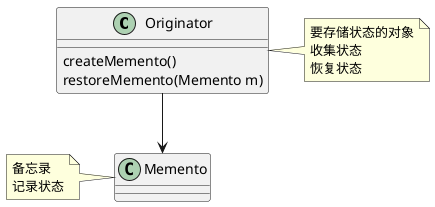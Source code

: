 @startuml

class Originator {
    createMemento()
    restoreMemento(Memento m)
}
note right
要存储状态的对象
收集状态
恢复状态
end note

class Memento {
}
note left
备忘录
记录状态
end note

Originator --> Memento

@enduml
